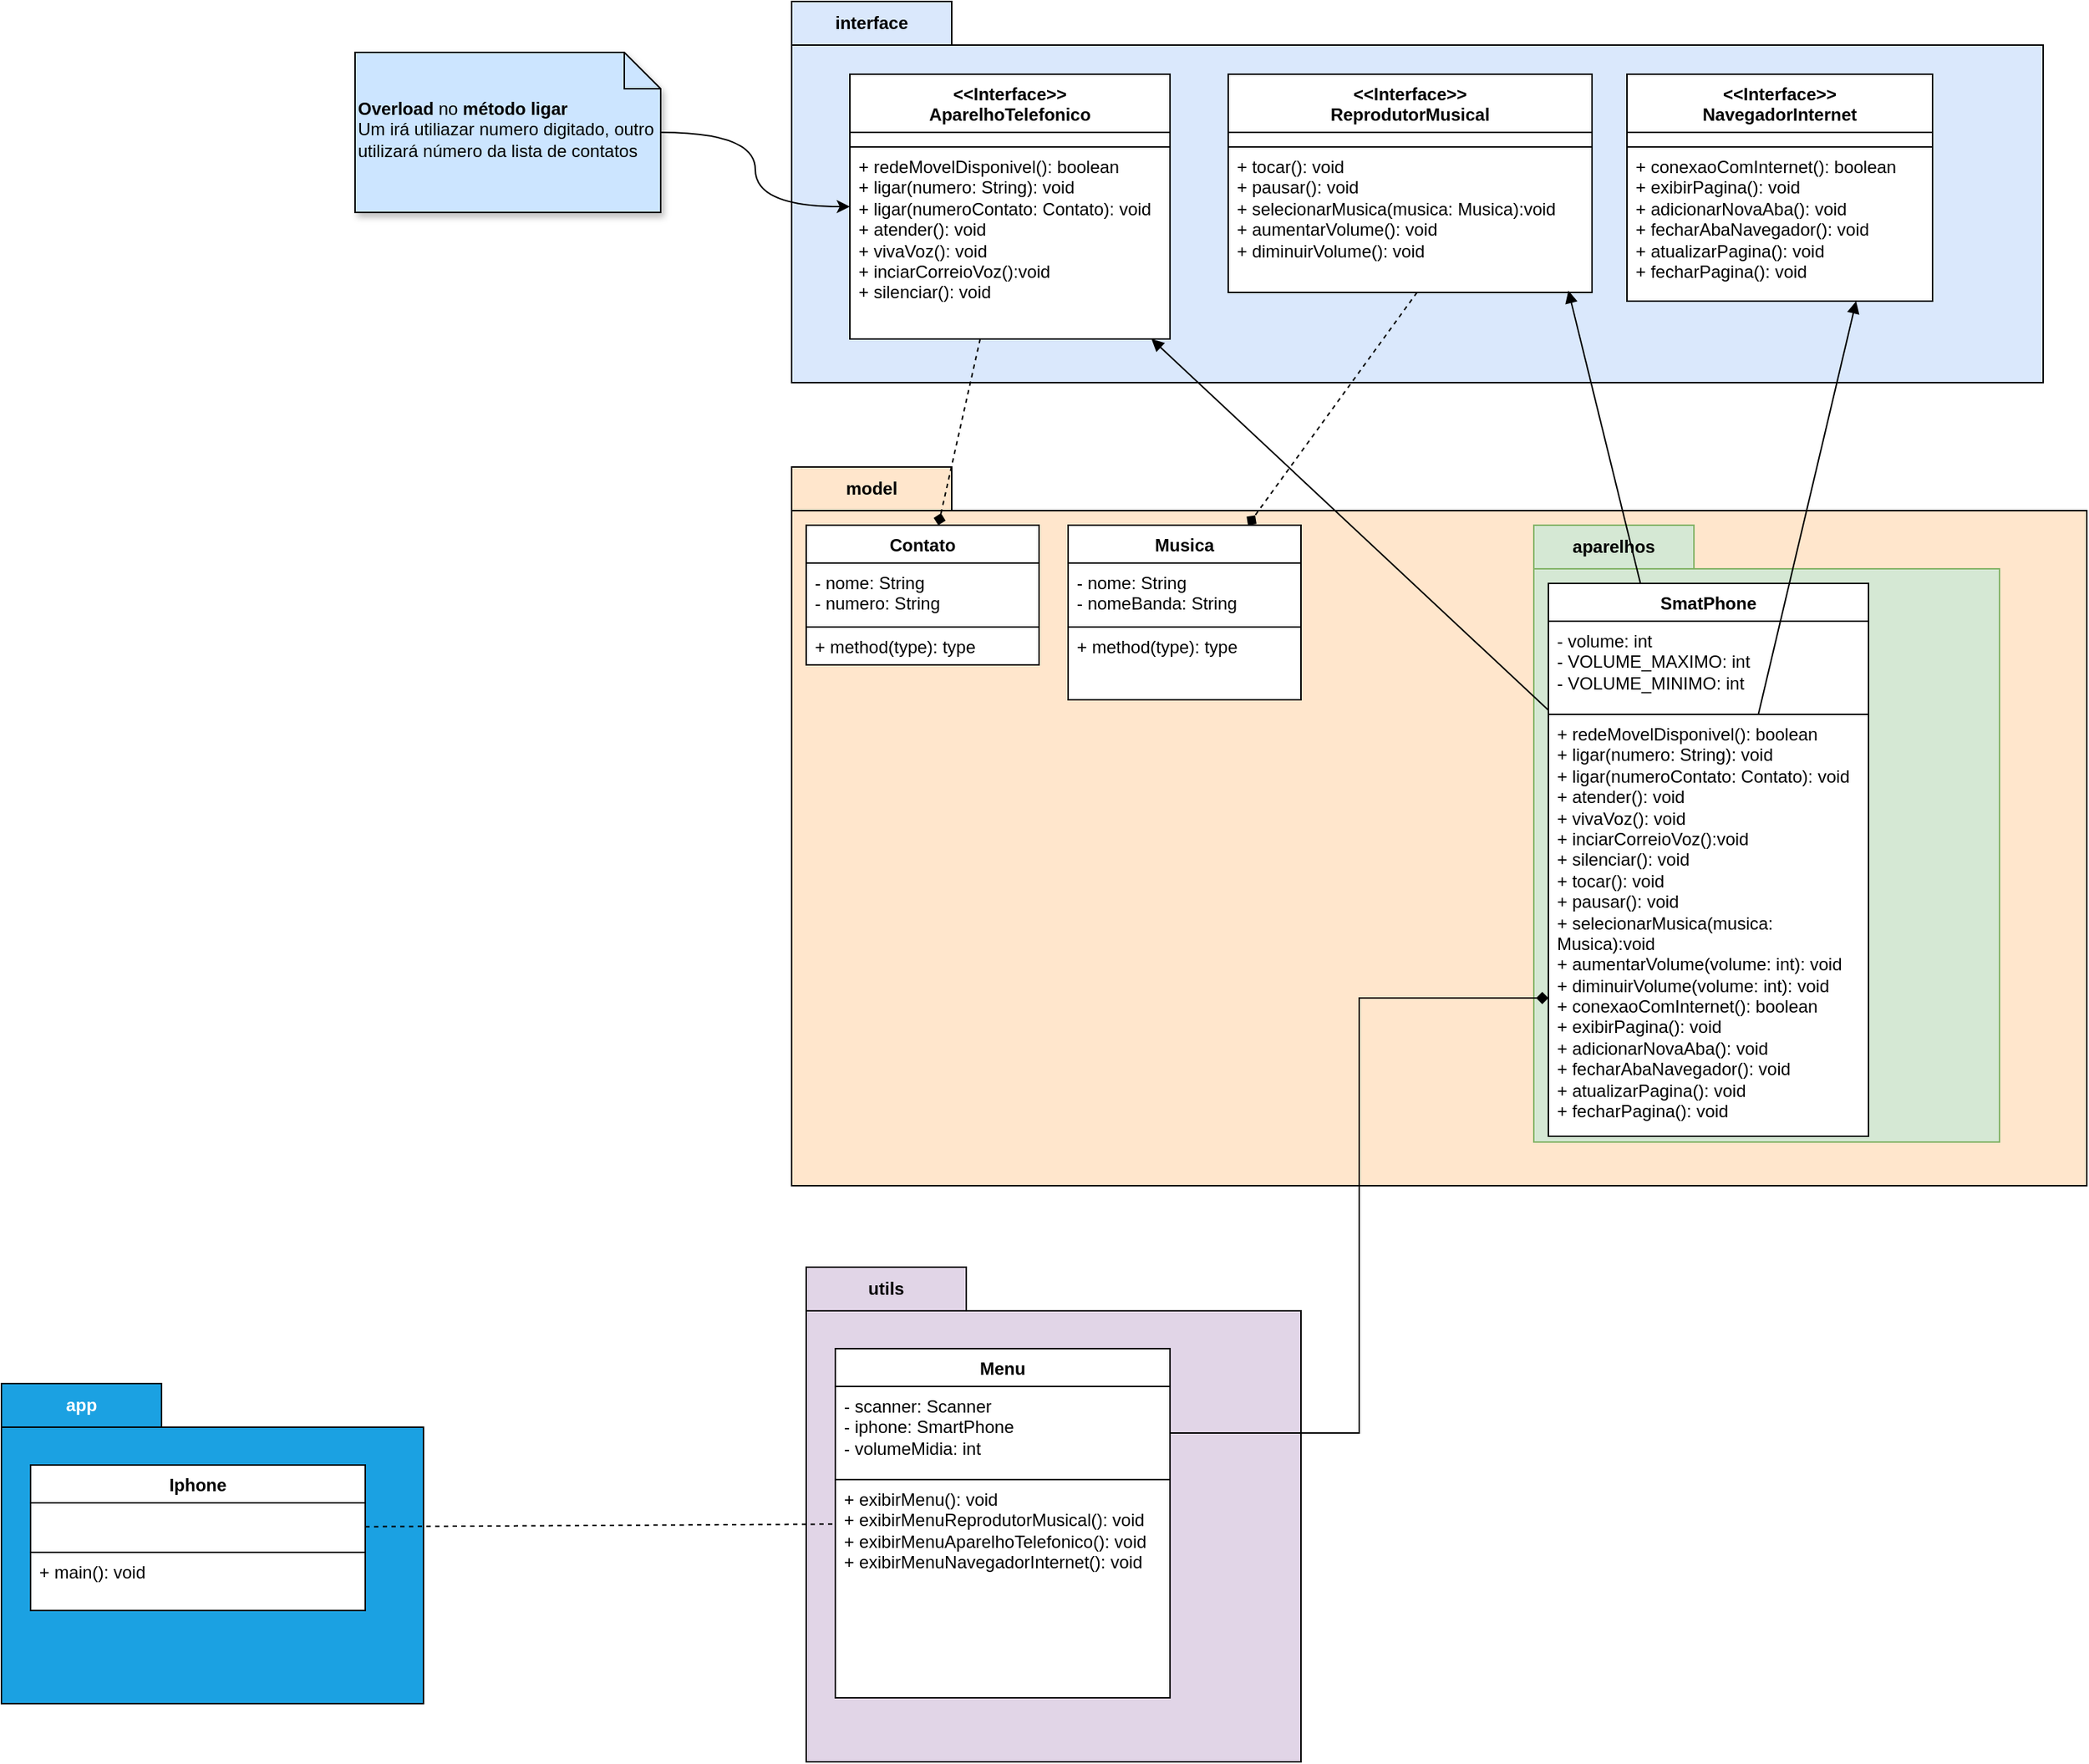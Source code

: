 <mxfile version="24.4.9" type="github" pages="3">
  <diagram id="C5RBs43oDa-KdzZeNtuy" name="Package+Class">
    <mxGraphModel dx="2427" dy="1958" grid="1" gridSize="10" guides="1" tooltips="1" connect="1" arrows="1" fold="1" page="1" pageScale="1" pageWidth="827" pageHeight="1169" background="#ffffff" math="0" shadow="0">
      <root>
        <mxCell id="WIyWlLk6GJQsqaUBKTNV-0" />
        <mxCell id="WIyWlLk6GJQsqaUBKTNV-1" parent="WIyWlLk6GJQsqaUBKTNV-0" />
        <mxCell id="A-yT44rERhbXeqT8c0Zz-9" value="interface" style="shape=folder;fontStyle=1;tabWidth=110;tabHeight=30;tabPosition=left;html=1;boundedLbl=1;labelInHeader=1;container=1;collapsible=0;recursiveResize=0;whiteSpace=wrap;fillColor=#dae8fc;strokeColor=default;" parent="WIyWlLk6GJQsqaUBKTNV-1" vertex="1">
          <mxGeometry x="-160" y="-100" width="860" height="262" as="geometry" />
        </mxCell>
        <mxCell id="20fMWFTJ9Dwg5dPdXe6K-10" value="&lt;div&gt;&amp;lt;&amp;lt;Interface&amp;gt;&amp;gt;&lt;/div&gt;&lt;div&gt;AparelhoTelefonico&lt;/div&gt;" style="swimlane;fontStyle=1;align=center;verticalAlign=top;childLayout=stackLayout;horizontal=1;startSize=40;horizontalStack=0;resizeParent=1;resizeParentMax=0;resizeLast=0;collapsible=1;marginBottom=0;whiteSpace=wrap;html=1;strokeColor=default;" parent="A-yT44rERhbXeqT8c0Zz-9" vertex="1">
          <mxGeometry x="40" y="50" width="220" height="182" as="geometry" />
        </mxCell>
        <mxCell id="A-yT44rERhbXeqT8c0Zz-19" value="&lt;div&gt;&lt;div&gt;&lt;br&gt;&lt;/div&gt;&lt;/div&gt;" style="text;align=left;verticalAlign=top;spacingLeft=4;spacingRight=4;overflow=hidden;rotatable=0;points=[[0,0.5],[1,0.5]];portConstraint=eastwest;whiteSpace=wrap;html=1;fillColor=default;strokeColor=default;" parent="20fMWFTJ9Dwg5dPdXe6K-10" vertex="1">
          <mxGeometry y="40" width="220" height="10" as="geometry" />
        </mxCell>
        <mxCell id="A-yT44rERhbXeqT8c0Zz-18" value="&lt;div&gt;&lt;div&gt;+ redeMovelDisponivel(): boolean&lt;/div&gt;+ ligar(numero: String): void&lt;/div&gt;&lt;div&gt;+ ligar(numeroContato: Contato): void&lt;br&gt;&lt;div&gt;+ atender(): void&lt;/div&gt;&lt;div&gt;+ vivaVoz(): void&lt;/div&gt;&lt;div&gt;+ inciarCorreioVoz():void&lt;/div&gt;&lt;div&gt;+ silenciar(): void&lt;/div&gt;&lt;div&gt;&lt;br&gt;&lt;/div&gt;&lt;/div&gt;" style="text;align=left;verticalAlign=top;spacingLeft=4;spacingRight=4;overflow=hidden;rotatable=0;points=[[0,0.5],[1,0.5]];portConstraint=eastwest;whiteSpace=wrap;html=1;fillColor=default;strokeColor=default;" parent="20fMWFTJ9Dwg5dPdXe6K-10" vertex="1">
          <mxGeometry y="50" width="220" height="132" as="geometry" />
        </mxCell>
        <mxCell id="20fMWFTJ9Dwg5dPdXe6K-6" value="&lt;div&gt;&amp;lt;&amp;lt;Interface&amp;gt;&amp;gt;&lt;br&gt;&lt;/div&gt;ReprodutorMusical&lt;div&gt;&lt;br&gt;&lt;/div&gt;" style="swimlane;fontStyle=1;align=center;verticalAlign=top;childLayout=stackLayout;horizontal=1;startSize=40;horizontalStack=0;resizeParent=1;resizeParentMax=0;resizeLast=0;collapsible=1;marginBottom=0;whiteSpace=wrap;html=1;strokeColor=default;" parent="A-yT44rERhbXeqT8c0Zz-9" vertex="1">
          <mxGeometry x="300" y="50" width="250" height="150" as="geometry">
            <mxRectangle x="250" y="150" width="140" height="60" as="alternateBounds" />
          </mxGeometry>
        </mxCell>
        <mxCell id="A-yT44rERhbXeqT8c0Zz-20" value="&lt;div&gt;&lt;div&gt;&lt;br&gt;&lt;/div&gt;&lt;/div&gt;" style="text;align=left;verticalAlign=top;spacingLeft=4;spacingRight=4;overflow=hidden;rotatable=0;points=[[0,0.5],[1,0.5]];portConstraint=eastwest;whiteSpace=wrap;html=1;fillColor=default;strokeColor=default;" parent="20fMWFTJ9Dwg5dPdXe6K-6" vertex="1">
          <mxGeometry y="40" width="250" height="10" as="geometry" />
        </mxCell>
        <mxCell id="20fMWFTJ9Dwg5dPdXe6K-9" value="+ tocar(): void&lt;div&gt;+ pausar(): void&lt;/div&gt;&lt;div&gt;+ selecionarMusica(musica: Musica):void&lt;/div&gt;&lt;div&gt;+ aumentarVolume(): void&lt;/div&gt;&lt;div&gt;+ diminuirVolume(): void&lt;/div&gt;" style="text;strokeColor=default;fillColor=default;align=left;verticalAlign=top;spacingLeft=4;spacingRight=4;overflow=hidden;rotatable=0;points=[[0,0.5],[1,0.5]];portConstraint=eastwest;whiteSpace=wrap;html=1;" parent="20fMWFTJ9Dwg5dPdXe6K-6" vertex="1">
          <mxGeometry y="50" width="250" height="100" as="geometry" />
        </mxCell>
        <mxCell id="20fMWFTJ9Dwg5dPdXe6K-14" value="&lt;div&gt;&amp;lt;&amp;lt;Interface&amp;gt;&amp;gt;&lt;br&gt;NavegadorInternet&lt;/div&gt;" style="swimlane;fontStyle=1;align=center;verticalAlign=top;childLayout=stackLayout;horizontal=1;startSize=40;horizontalStack=0;resizeParent=1;resizeParentMax=0;resizeLast=0;collapsible=1;marginBottom=0;whiteSpace=wrap;html=1;strokeColor=default;" parent="A-yT44rERhbXeqT8c0Zz-9" vertex="1">
          <mxGeometry x="574" y="50" width="210" height="156" as="geometry" />
        </mxCell>
        <mxCell id="A-yT44rERhbXeqT8c0Zz-21" value="&lt;div&gt;&lt;div&gt;&lt;br&gt;&lt;/div&gt;&lt;/div&gt;" style="text;align=left;verticalAlign=top;spacingLeft=4;spacingRight=4;overflow=hidden;rotatable=0;points=[[0,0.5],[1,0.5]];portConstraint=eastwest;whiteSpace=wrap;html=1;fillColor=default;strokeColor=default;" parent="20fMWFTJ9Dwg5dPdXe6K-14" vertex="1">
          <mxGeometry y="40" width="210" height="10" as="geometry" />
        </mxCell>
        <mxCell id="20fMWFTJ9Dwg5dPdXe6K-17" value="+ conexaoComInternet(): boolean&lt;div&gt;+ exibirPagina(): void&lt;/div&gt;&lt;div&gt;+ adicionarNovaAba(): void&lt;/div&gt;&lt;div&gt;+ fecharAbaNavegador(): void&lt;/div&gt;&lt;div&gt;+ atualizarPagina(): void&lt;/div&gt;&lt;div&gt;+ fecharPagina(): void&lt;/div&gt;" style="text;strokeColor=default;fillColor=default;align=left;verticalAlign=top;spacingLeft=4;spacingRight=4;overflow=hidden;rotatable=0;points=[[0,0.5],[1,0.5]];portConstraint=eastwest;whiteSpace=wrap;html=1;" parent="20fMWFTJ9Dwg5dPdXe6K-14" vertex="1">
          <mxGeometry y="50" width="210" height="106" as="geometry" />
        </mxCell>
        <mxCell id="A-yT44rERhbXeqT8c0Zz-5" value="model" style="shape=folder;fontStyle=1;tabWidth=110;tabHeight=30;tabPosition=left;html=1;boundedLbl=1;labelInHeader=1;container=1;collapsible=0;recursiveResize=0;whiteSpace=wrap;fillColor=#ffe6cc;strokeColor=default;" parent="WIyWlLk6GJQsqaUBKTNV-1" vertex="1">
          <mxGeometry x="-160" y="220" width="890" height="494" as="geometry" />
        </mxCell>
        <mxCell id="20fMWFTJ9Dwg5dPdXe6K-27" value="Contato" style="swimlane;fontStyle=1;align=center;verticalAlign=top;childLayout=stackLayout;horizontal=1;startSize=26;horizontalStack=0;resizeParent=1;resizeParentMax=0;resizeLast=0;collapsible=1;marginBottom=0;whiteSpace=wrap;html=1;strokeColor=default;" parent="A-yT44rERhbXeqT8c0Zz-5" vertex="1">
          <mxGeometry x="10" y="40" width="160" height="96" as="geometry" />
        </mxCell>
        <mxCell id="20fMWFTJ9Dwg5dPdXe6K-28" value="- nome: String&lt;br&gt;- numero: String" style="text;align=left;verticalAlign=top;spacingLeft=4;spacingRight=4;overflow=hidden;rotatable=0;points=[[0,0.5],[1,0.5]];portConstraint=eastwest;whiteSpace=wrap;html=1;fillColor=default;strokeColor=default;" parent="20fMWFTJ9Dwg5dPdXe6K-27" vertex="1">
          <mxGeometry y="26" width="160" height="44" as="geometry" />
        </mxCell>
        <mxCell id="20fMWFTJ9Dwg5dPdXe6K-30" value="+ method(type): type" style="text;strokeColor=default;fillColor=default;align=left;verticalAlign=top;spacingLeft=4;spacingRight=4;overflow=hidden;rotatable=0;points=[[0,0.5],[1,0.5]];portConstraint=eastwest;whiteSpace=wrap;html=1;" parent="20fMWFTJ9Dwg5dPdXe6K-27" vertex="1">
          <mxGeometry y="70" width="160" height="26" as="geometry" />
        </mxCell>
        <mxCell id="20fMWFTJ9Dwg5dPdXe6K-18" value="Musica" style="swimlane;fontStyle=1;align=center;verticalAlign=top;childLayout=stackLayout;horizontal=1;startSize=26;horizontalStack=0;resizeParent=1;resizeParentMax=0;resizeLast=0;collapsible=1;marginBottom=0;whiteSpace=wrap;html=1;strokeColor=default;" parent="A-yT44rERhbXeqT8c0Zz-5" vertex="1">
          <mxGeometry x="190" y="40" width="160" height="120" as="geometry" />
        </mxCell>
        <mxCell id="20fMWFTJ9Dwg5dPdXe6K-19" value="- nome: String&lt;div&gt;- nomeBanda: String&lt;br&gt;&lt;div&gt;&lt;br&gt;&lt;/div&gt;&lt;/div&gt;" style="text;strokeColor=default;fillColor=default;align=left;verticalAlign=top;spacingLeft=4;spacingRight=4;overflow=hidden;rotatable=0;points=[[0,0.5],[1,0.5]];portConstraint=eastwest;whiteSpace=wrap;html=1;" parent="20fMWFTJ9Dwg5dPdXe6K-18" vertex="1">
          <mxGeometry y="26" width="160" height="44" as="geometry" />
        </mxCell>
        <mxCell id="20fMWFTJ9Dwg5dPdXe6K-21" value="+ method(type): type" style="text;strokeColor=default;fillColor=default;align=left;verticalAlign=top;spacingLeft=4;spacingRight=4;overflow=hidden;rotatable=0;points=[[0,0.5],[1,0.5]];portConstraint=eastwest;whiteSpace=wrap;html=1;" parent="20fMWFTJ9Dwg5dPdXe6K-18" vertex="1">
          <mxGeometry y="70" width="160" height="50" as="geometry" />
        </mxCell>
        <mxCell id="A-yT44rERhbXeqT8c0Zz-22" value="aparelhos" style="shape=folder;fontStyle=1;tabWidth=110;tabHeight=30;tabPosition=left;html=1;boundedLbl=1;labelInHeader=1;container=1;collapsible=0;recursiveResize=0;whiteSpace=wrap;fillColor=#d5e8d4;strokeColor=#82b366;" parent="A-yT44rERhbXeqT8c0Zz-5" vertex="1">
          <mxGeometry x="510" y="40" width="320" height="424" as="geometry" />
        </mxCell>
        <mxCell id="20fMWFTJ9Dwg5dPdXe6K-1" value="SmatPhone" style="swimlane;fontStyle=1;align=center;verticalAlign=top;childLayout=stackLayout;horizontal=1;startSize=26;horizontalStack=0;resizeParent=1;resizeParentMax=0;resizeLast=0;collapsible=1;marginBottom=0;whiteSpace=wrap;html=1;strokeColor=default;" parent="A-yT44rERhbXeqT8c0Zz-22" vertex="1">
          <mxGeometry x="10" y="40" width="220" height="380" as="geometry" />
        </mxCell>
        <mxCell id="20fMWFTJ9Dwg5dPdXe6K-39" value="&lt;div&gt;&lt;div&gt;- volume: int&lt;/div&gt;&lt;/div&gt;&lt;div&gt;- VOLUME_MAXIMO: int&lt;/div&gt;&lt;div&gt;- VOLUME_MINIMO: int&lt;/div&gt;" style="text;strokeColor=default;fillColor=default;align=left;verticalAlign=top;spacingLeft=4;spacingRight=4;overflow=hidden;rotatable=0;points=[[0,0.5],[1,0.5]];portConstraint=eastwest;whiteSpace=wrap;html=1;" parent="20fMWFTJ9Dwg5dPdXe6K-1" vertex="1">
          <mxGeometry y="26" width="220" height="64" as="geometry" />
        </mxCell>
        <mxCell id="20fMWFTJ9Dwg5dPdXe6K-4" value="&lt;div&gt;&lt;div&gt;&lt;div&gt;&lt;div&gt;+ redeMovelDisponivel(): boolean&lt;/div&gt;+ ligar(numero: String): void&lt;/div&gt;&lt;div&gt;+ ligar(numeroContato: Contato): void&lt;br&gt;&lt;div&gt;+ atender(): void&lt;/div&gt;&lt;div&gt;+ vivaVoz(): void&lt;/div&gt;&lt;div&gt;+ inciarCorreioVoz():void&lt;/div&gt;&lt;div&gt;+ silenciar(): void&lt;/div&gt;&lt;div&gt;+ tocar(): void&lt;div&gt;+ pausar(): void&lt;/div&gt;&lt;div&gt;+ selecionarMusica(musica: Musica):void&lt;/div&gt;&lt;div&gt;+ aumentarVolume(volume: int): void&lt;/div&gt;&lt;div&gt;+ diminuirVolume(volume: int): void&lt;/div&gt;&lt;/div&gt;&lt;/div&gt;&lt;/div&gt;&lt;/div&gt;&lt;div&gt;+ conexaoComInternet(): boolean&lt;div&gt;+ exibirPagina(): void&lt;/div&gt;&lt;div&gt;+ adicionarNovaAba(): void&lt;/div&gt;&lt;div&gt;+ fecharAbaNavegador(): void&lt;/div&gt;&lt;div&gt;+ atualizarPagina(): void&lt;/div&gt;&lt;div&gt;+ fecharPagina(): void&lt;/div&gt;&lt;/div&gt;" style="text;strokeColor=default;fillColor=default;align=left;verticalAlign=top;spacingLeft=4;spacingRight=4;overflow=hidden;rotatable=0;points=[[0,0.5],[1,0.5]];portConstraint=eastwest;whiteSpace=wrap;html=1;" parent="20fMWFTJ9Dwg5dPdXe6K-1" vertex="1">
          <mxGeometry y="90" width="220" height="290" as="geometry" />
        </mxCell>
        <mxCell id="20fMWFTJ9Dwg5dPdXe6K-33" style="rounded=0;orthogonalLoop=1;jettySize=auto;html=1;endArrow=block;endFill=1;strokeColor=default;" parent="WIyWlLk6GJQsqaUBKTNV-1" source="20fMWFTJ9Dwg5dPdXe6K-1" target="20fMWFTJ9Dwg5dPdXe6K-10" edge="1">
          <mxGeometry relative="1" as="geometry" />
        </mxCell>
        <mxCell id="20fMWFTJ9Dwg5dPdXe6K-34" style="rounded=0;orthogonalLoop=1;jettySize=auto;html=1;endArrow=block;endFill=1;entryX=0.935;entryY=0.988;entryDx=0;entryDy=0;entryPerimeter=0;strokeColor=default;" parent="WIyWlLk6GJQsqaUBKTNV-1" source="20fMWFTJ9Dwg5dPdXe6K-1" target="20fMWFTJ9Dwg5dPdXe6K-9" edge="1">
          <mxGeometry relative="1" as="geometry" />
        </mxCell>
        <mxCell id="20fMWFTJ9Dwg5dPdXe6K-31" style="rounded=0;orthogonalLoop=1;jettySize=auto;html=1;endArrow=diamond;endFill=1;dashed=1;strokeColor=default;" parent="WIyWlLk6GJQsqaUBKTNV-1" source="20fMWFTJ9Dwg5dPdXe6K-10" target="20fMWFTJ9Dwg5dPdXe6K-27" edge="1">
          <mxGeometry relative="1" as="geometry" />
        </mxCell>
        <mxCell id="20fMWFTJ9Dwg5dPdXe6K-26" style="edgeStyle=orthogonalEdgeStyle;rounded=0;orthogonalLoop=1;jettySize=auto;html=1;curved=1;strokeColor=default;" parent="WIyWlLk6GJQsqaUBKTNV-1" source="20fMWFTJ9Dwg5dPdXe6K-25" target="20fMWFTJ9Dwg5dPdXe6K-10" edge="1">
          <mxGeometry relative="1" as="geometry" />
        </mxCell>
        <mxCell id="20fMWFTJ9Dwg5dPdXe6K-25" value="&lt;b&gt;Overload&lt;/b&gt; no &lt;b&gt;método ligar&lt;/b&gt;&lt;div&gt;Um irá utiliazar numero digitado, outro utilizará número da lista de contatos&lt;/div&gt;" style="shape=note2;boundedLbl=1;whiteSpace=wrap;html=1;size=25;verticalAlign=top;align=left;fillColor=#CCE5FF;shadow=1;strokeColor=default;" parent="WIyWlLk6GJQsqaUBKTNV-1" vertex="1">
          <mxGeometry x="-460" y="-65" width="210" height="110" as="geometry" />
        </mxCell>
        <mxCell id="20fMWFTJ9Dwg5dPdXe6K-32" style="rounded=0;orthogonalLoop=1;jettySize=auto;html=1;endArrow=diamond;endFill=1;dashed=1;exitX=0.519;exitY=1;exitDx=0;exitDy=0;exitPerimeter=0;strokeColor=default;" parent="WIyWlLk6GJQsqaUBKTNV-1" source="20fMWFTJ9Dwg5dPdXe6K-9" target="20fMWFTJ9Dwg5dPdXe6K-18" edge="1">
          <mxGeometry relative="1" as="geometry">
            <mxPoint x="52" y="340" as="sourcePoint" />
            <mxPoint x="42" y="410" as="targetPoint" />
          </mxGeometry>
        </mxCell>
        <mxCell id="20fMWFTJ9Dwg5dPdXe6K-40" style="rounded=0;orthogonalLoop=1;jettySize=auto;html=1;entryX=0.75;entryY=1;entryDx=0;entryDy=0;endArrow=block;endFill=1;strokeColor=default;" parent="WIyWlLk6GJQsqaUBKTNV-1" source="20fMWFTJ9Dwg5dPdXe6K-4" target="20fMWFTJ9Dwg5dPdXe6K-14" edge="1">
          <mxGeometry relative="1" as="geometry" />
        </mxCell>
        <mxCell id="cIljAXhX4YZSfoKowmfs-0" value="utils" style="shape=folder;fontStyle=1;tabWidth=110;tabHeight=30;tabPosition=left;html=1;boundedLbl=1;labelInHeader=1;container=1;collapsible=0;recursiveResize=0;whiteSpace=wrap;fillColor=#e1d5e7;strokeColor=default;" vertex="1" parent="WIyWlLk6GJQsqaUBKTNV-1">
          <mxGeometry x="-150" y="770" width="340" height="340" as="geometry" />
        </mxCell>
        <mxCell id="cIljAXhX4YZSfoKowmfs-11" value="Menu" style="swimlane;fontStyle=1;align=center;verticalAlign=top;childLayout=stackLayout;horizontal=1;startSize=26;horizontalStack=0;resizeParent=1;resizeParentMax=0;resizeLast=0;collapsible=1;marginBottom=0;whiteSpace=wrap;html=1;strokeColor=default;" vertex="1" parent="cIljAXhX4YZSfoKowmfs-0">
          <mxGeometry x="20" y="56" width="230" height="240" as="geometry" />
        </mxCell>
        <mxCell id="cIljAXhX4YZSfoKowmfs-12" value="- scanner: Scanner&lt;div&gt;- iphone: SmartPhone&lt;/div&gt;&lt;div&gt;- volumeMidia: int&lt;/div&gt;" style="text;align=left;verticalAlign=top;spacingLeft=4;spacingRight=4;overflow=hidden;rotatable=0;points=[[0,0.5],[1,0.5]];portConstraint=eastwest;whiteSpace=wrap;html=1;fillColor=default;strokeColor=default;" vertex="1" parent="cIljAXhX4YZSfoKowmfs-11">
          <mxGeometry y="26" width="230" height="64" as="geometry" />
        </mxCell>
        <mxCell id="cIljAXhX4YZSfoKowmfs-13" value="+ exibirMenu(): void&lt;div&gt;+ exibirMenuReprodutorMusical(): void&lt;/div&gt;&lt;div&gt;+ exibirMenuAparelhoTelefonico(): void&lt;/div&gt;&lt;div&gt;+ exibirMenuNavegadorInternet(): void&lt;/div&gt;" style="text;strokeColor=default;fillColor=default;align=left;verticalAlign=top;spacingLeft=4;spacingRight=4;overflow=hidden;rotatable=0;points=[[0,0.5],[1,0.5]];portConstraint=eastwest;whiteSpace=wrap;html=1;" vertex="1" parent="cIljAXhX4YZSfoKowmfs-11">
          <mxGeometry y="90" width="230" height="150" as="geometry" />
        </mxCell>
        <mxCell id="cIljAXhX4YZSfoKowmfs-14" style="edgeStyle=orthogonalEdgeStyle;rounded=0;orthogonalLoop=1;jettySize=auto;html=1;entryX=0;entryY=0.75;entryDx=0;entryDy=0;endArrow=diamond;endFill=1;strokeColor=default;" edge="1" parent="WIyWlLk6GJQsqaUBKTNV-1" source="cIljAXhX4YZSfoKowmfs-12" target="20fMWFTJ9Dwg5dPdXe6K-1">
          <mxGeometry relative="1" as="geometry" />
        </mxCell>
        <mxCell id="cIljAXhX4YZSfoKowmfs-15" value="app" style="shape=folder;fontStyle=1;tabWidth=110;tabHeight=30;tabPosition=left;html=1;boundedLbl=1;labelInHeader=1;container=1;collapsible=0;recursiveResize=0;whiteSpace=wrap;fillColor=#1ba1e2;strokeColor=default;fontColor=#ffffff;" vertex="1" parent="WIyWlLk6GJQsqaUBKTNV-1">
          <mxGeometry x="-703" y="850" width="290" height="220" as="geometry" />
        </mxCell>
        <mxCell id="cIljAXhX4YZSfoKowmfs-16" value="Iphone" style="swimlane;fontStyle=1;align=center;verticalAlign=top;childLayout=stackLayout;horizontal=1;startSize=26;horizontalStack=0;resizeParent=1;resizeParentMax=0;resizeLast=0;collapsible=1;marginBottom=0;whiteSpace=wrap;html=1;strokeColor=default;" vertex="1" parent="cIljAXhX4YZSfoKowmfs-15">
          <mxGeometry x="20" y="56" width="230" height="100" as="geometry" />
        </mxCell>
        <mxCell id="cIljAXhX4YZSfoKowmfs-17" value="" style="text;align=left;verticalAlign=top;spacingLeft=4;spacingRight=4;overflow=hidden;rotatable=0;points=[[0,0.5],[1,0.5]];portConstraint=eastwest;whiteSpace=wrap;html=1;fillColor=default;strokeColor=default;" vertex="1" parent="cIljAXhX4YZSfoKowmfs-16">
          <mxGeometry y="26" width="230" height="34" as="geometry" />
        </mxCell>
        <mxCell id="cIljAXhX4YZSfoKowmfs-18" value="+ main(): void" style="text;strokeColor=default;fillColor=default;align=left;verticalAlign=top;spacingLeft=4;spacingRight=4;overflow=hidden;rotatable=0;points=[[0,0.5],[1,0.5]];portConstraint=eastwest;whiteSpace=wrap;html=1;" vertex="1" parent="cIljAXhX4YZSfoKowmfs-16">
          <mxGeometry y="60" width="230" height="40" as="geometry" />
        </mxCell>
        <mxCell id="cIljAXhX4YZSfoKowmfs-19" style="rounded=0;orthogonalLoop=1;jettySize=auto;html=1;dashed=1;endArrow=none;endFill=0;strokeColor=default;" edge="1" parent="WIyWlLk6GJQsqaUBKTNV-1" source="cIljAXhX4YZSfoKowmfs-17" target="cIljAXhX4YZSfoKowmfs-11">
          <mxGeometry relative="1" as="geometry" />
        </mxCell>
      </root>
    </mxGraphModel>
  </diagram>
  <diagram name="Class" id="rslENDx59nVYunKxq9Hh">
    <mxGraphModel dx="2783" dy="2133" grid="1" gridSize="10" guides="1" tooltips="1" connect="1" arrows="1" fold="1" page="1" pageScale="1" pageWidth="827" pageHeight="1169" background="#ffffff" math="0" shadow="0">
      <root>
        <mxCell id="KH1nB-4OYX7l0OTfVav6-0" />
        <mxCell id="KH1nB-4OYX7l0OTfVav6-1" parent="KH1nB-4OYX7l0OTfVav6-0" />
        <mxCell id="KH1nB-4OYX7l0OTfVav6-23" style="rounded=0;orthogonalLoop=1;jettySize=auto;html=1;endArrow=block;endFill=1;strokeColor=default;edgeStyle=orthogonalEdgeStyle;" edge="1" parent="KH1nB-4OYX7l0OTfVav6-1" source="KH1nB-4OYX7l0OTfVav6-20" target="KH1nB-4OYX7l0OTfVav6-3">
          <mxGeometry relative="1" as="geometry" />
        </mxCell>
        <mxCell id="KH1nB-4OYX7l0OTfVav6-25" style="rounded=0;orthogonalLoop=1;jettySize=auto;html=1;endArrow=diamond;endFill=1;dashed=1;strokeColor=default;" edge="1" parent="KH1nB-4OYX7l0OTfVav6-1" source="KH1nB-4OYX7l0OTfVav6-3" target="KH1nB-4OYX7l0OTfVav6-13">
          <mxGeometry relative="1" as="geometry" />
        </mxCell>
        <mxCell id="KH1nB-4OYX7l0OTfVav6-26" style="edgeStyle=orthogonalEdgeStyle;rounded=0;orthogonalLoop=1;jettySize=auto;html=1;curved=1;strokeColor=default;" edge="1" parent="KH1nB-4OYX7l0OTfVav6-1" source="KH1nB-4OYX7l0OTfVav6-27" target="KH1nB-4OYX7l0OTfVav6-3">
          <mxGeometry relative="1" as="geometry" />
        </mxCell>
        <mxCell id="KH1nB-4OYX7l0OTfVav6-27" value="&lt;b&gt;Overload&lt;/b&gt; no &lt;b&gt;método ligar&lt;/b&gt;&lt;div&gt;Um irá utiliazar numero digitado, outro utilizará número da lista de contatos&lt;/div&gt;" style="shape=note2;boundedLbl=1;whiteSpace=wrap;html=1;size=25;verticalAlign=top;align=left;fillColor=#fff2cc;shadow=1;strokeColor=#d6b656;" vertex="1" parent="KH1nB-4OYX7l0OTfVav6-1">
          <mxGeometry x="-90" y="-220" width="210" height="110" as="geometry" />
        </mxCell>
        <mxCell id="KH1nB-4OYX7l0OTfVav6-28" style="rounded=0;orthogonalLoop=1;jettySize=auto;html=1;endArrow=diamond;endFill=1;dashed=1;exitX=-0.008;exitY=0.84;exitDx=0;exitDy=0;exitPerimeter=0;strokeColor=default;" edge="1" parent="KH1nB-4OYX7l0OTfVav6-1" source="KH1nB-4OYX7l0OTfVav6-8" target="KH1nB-4OYX7l0OTfVav6-16">
          <mxGeometry relative="1" as="geometry">
            <mxPoint x="314" y="390" as="sourcePoint" />
            <mxPoint x="304" y="460" as="targetPoint" />
          </mxGeometry>
        </mxCell>
        <mxCell id="KH1nB-4OYX7l0OTfVav6-29" style="rounded=0;orthogonalLoop=1;jettySize=auto;html=1;endArrow=block;endFill=1;strokeColor=default;edgeStyle=orthogonalEdgeStyle;" edge="1" parent="KH1nB-4OYX7l0OTfVav6-1" source="KH1nB-4OYX7l0OTfVav6-22">
          <mxGeometry relative="1" as="geometry">
            <mxPoint x="720" y="70" as="targetPoint" />
          </mxGeometry>
        </mxCell>
        <mxCell id="KH1nB-4OYX7l0OTfVav6-34" style="rounded=0;orthogonalLoop=1;jettySize=auto;html=1;entryX=0;entryY=0.75;entryDx=0;entryDy=0;endArrow=diamond;endFill=1;strokeColor=default;" edge="1" parent="KH1nB-4OYX7l0OTfVav6-1" source="KH1nB-4OYX7l0OTfVav6-32" target="KH1nB-4OYX7l0OTfVav6-20">
          <mxGeometry relative="1" as="geometry" />
        </mxCell>
        <mxCell id="KH1nB-4OYX7l0OTfVav6-39" style="rounded=0;orthogonalLoop=1;jettySize=auto;html=1;dashed=1;endArrow=none;endFill=0;strokeColor=default;" edge="1" parent="KH1nB-4OYX7l0OTfVav6-1" source="KH1nB-4OYX7l0OTfVav6-37" target="KH1nB-4OYX7l0OTfVav6-31">
          <mxGeometry relative="1" as="geometry" />
        </mxCell>
        <mxCell id="KH1nB-4OYX7l0OTfVav6-3" value="&lt;div&gt;&amp;lt;&amp;lt;Interface&amp;gt;&amp;gt;&lt;/div&gt;&lt;div&gt;AparelhoTelefonico&lt;/div&gt;" style="swimlane;fontStyle=1;align=center;verticalAlign=top;childLayout=stackLayout;horizontal=1;startSize=40;horizontalStack=0;resizeParent=1;resizeParentMax=0;resizeLast=0;collapsible=1;marginBottom=0;whiteSpace=wrap;html=1;strokeColor=#6c8ebf;fillColor=#dae8fc;" vertex="1" parent="KH1nB-4OYX7l0OTfVav6-1">
          <mxGeometry x="-95" y="-77" width="220" height="182" as="geometry" />
        </mxCell>
        <mxCell id="KH1nB-4OYX7l0OTfVav6-4" value="&lt;div&gt;&lt;div&gt;&lt;br&gt;&lt;/div&gt;&lt;/div&gt;" style="text;align=left;verticalAlign=top;spacingLeft=4;spacingRight=4;overflow=hidden;rotatable=0;points=[[0,0.5],[1,0.5]];portConstraint=eastwest;whiteSpace=wrap;html=1;fillColor=default;strokeColor=default;" vertex="1" parent="KH1nB-4OYX7l0OTfVav6-3">
          <mxGeometry y="40" width="220" height="10" as="geometry" />
        </mxCell>
        <mxCell id="KH1nB-4OYX7l0OTfVav6-5" value="&lt;div&gt;&lt;div&gt;+ redeMovelDisponivel(): boolean&lt;/div&gt;+ ligar(numero: String): void&lt;/div&gt;&lt;div&gt;+ ligar(numeroContato: Contato): void&lt;br&gt;&lt;div&gt;+ atender(): void&lt;/div&gt;&lt;div&gt;+ vivaVoz(): void&lt;/div&gt;&lt;div&gt;+ inciarCorreioVoz():void&lt;/div&gt;&lt;div&gt;+ silenciar(): void&lt;/div&gt;&lt;div&gt;&lt;br&gt;&lt;/div&gt;&lt;/div&gt;" style="text;align=left;verticalAlign=top;spacingLeft=4;spacingRight=4;overflow=hidden;rotatable=0;points=[[0,0.5],[1,0.5]];portConstraint=eastwest;whiteSpace=wrap;html=1;fillColor=default;strokeColor=default;" vertex="1" parent="KH1nB-4OYX7l0OTfVav6-3">
          <mxGeometry y="50" width="220" height="132" as="geometry" />
        </mxCell>
        <mxCell id="KH1nB-4OYX7l0OTfVav6-6" value="&lt;div&gt;&amp;lt;&amp;lt;Interface&amp;gt;&amp;gt;&lt;br&gt;&lt;/div&gt;ReprodutorMusical&lt;div&gt;&lt;br&gt;&lt;/div&gt;" style="swimlane;fontStyle=1;align=center;verticalAlign=top;childLayout=stackLayout;horizontal=1;startSize=40;horizontalStack=0;resizeParent=1;resizeParentMax=0;resizeLast=0;collapsible=1;marginBottom=0;whiteSpace=wrap;html=1;strokeColor=#6c8ebf;fillColor=#dae8fc;" vertex="1" parent="KH1nB-4OYX7l0OTfVav6-1">
          <mxGeometry x="600" y="-77" width="250" height="150" as="geometry">
            <mxRectangle x="250" y="150" width="140" height="60" as="alternateBounds" />
          </mxGeometry>
        </mxCell>
        <mxCell id="KH1nB-4OYX7l0OTfVav6-7" value="&lt;div&gt;&lt;div&gt;&lt;br&gt;&lt;/div&gt;&lt;/div&gt;" style="text;align=left;verticalAlign=top;spacingLeft=4;spacingRight=4;overflow=hidden;rotatable=0;points=[[0,0.5],[1,0.5]];portConstraint=eastwest;whiteSpace=wrap;html=1;fillColor=default;strokeColor=default;" vertex="1" parent="KH1nB-4OYX7l0OTfVav6-6">
          <mxGeometry y="40" width="250" height="10" as="geometry" />
        </mxCell>
        <mxCell id="KH1nB-4OYX7l0OTfVav6-8" value="+ tocar(): void&lt;div&gt;+ pausar(): void&lt;/div&gt;&lt;div&gt;+ selecionarMusica(musica: Musica):void&lt;/div&gt;&lt;div&gt;+ aumentarVolume(): void&lt;/div&gt;&lt;div&gt;+ diminuirVolume(): void&lt;/div&gt;" style="text;strokeColor=default;fillColor=default;align=left;verticalAlign=top;spacingLeft=4;spacingRight=4;overflow=hidden;rotatable=0;points=[[0,0.5],[1,0.5]];portConstraint=eastwest;whiteSpace=wrap;html=1;" vertex="1" parent="KH1nB-4OYX7l0OTfVav6-6">
          <mxGeometry y="50" width="250" height="100" as="geometry" />
        </mxCell>
        <mxCell id="KH1nB-4OYX7l0OTfVav6-20" value="SmatPhone" style="swimlane;fontStyle=1;align=center;verticalAlign=top;childLayout=stackLayout;horizontal=1;startSize=26;horizontalStack=0;resizeParent=1;resizeParentMax=0;resizeLast=0;collapsible=1;marginBottom=0;whiteSpace=wrap;html=1;strokeColor=#82b366;fillColor=#d5e8d4;" vertex="1" parent="KH1nB-4OYX7l0OTfVav6-1">
          <mxGeometry x="280" y="165" width="220" height="380" as="geometry" />
        </mxCell>
        <mxCell id="KH1nB-4OYX7l0OTfVav6-21" value="&lt;div&gt;&lt;div&gt;- volume: int&lt;/div&gt;&lt;/div&gt;&lt;div&gt;- VOLUME_MAXIMO: int&lt;/div&gt;&lt;div&gt;- VOLUME_MINIMO: int&lt;/div&gt;" style="text;strokeColor=default;fillColor=default;align=left;verticalAlign=top;spacingLeft=4;spacingRight=4;overflow=hidden;rotatable=0;points=[[0,0.5],[1,0.5]];portConstraint=eastwest;whiteSpace=wrap;html=1;" vertex="1" parent="KH1nB-4OYX7l0OTfVav6-20">
          <mxGeometry y="26" width="220" height="64" as="geometry" />
        </mxCell>
        <mxCell id="KH1nB-4OYX7l0OTfVav6-22" value="&lt;div&gt;&lt;div&gt;&lt;div&gt;&lt;div&gt;+ redeMovelDisponivel(): boolean&lt;/div&gt;+ ligar(numero: String): void&lt;/div&gt;&lt;div&gt;+ ligar(numeroContato: Contato): void&lt;br&gt;&lt;div&gt;+ atender(): void&lt;/div&gt;&lt;div&gt;+ vivaVoz(): void&lt;/div&gt;&lt;div&gt;+ inciarCorreioVoz():void&lt;/div&gt;&lt;div&gt;+ silenciar(): void&lt;/div&gt;&lt;div&gt;+ tocar(): void&lt;div&gt;+ pausar(): void&lt;/div&gt;&lt;div&gt;+ selecionarMusica(musica: Musica):void&lt;/div&gt;&lt;div&gt;+ aumentarVolume(volume: int): void&lt;/div&gt;&lt;div&gt;+ diminuirVolume(volume: int): void&lt;/div&gt;&lt;/div&gt;&lt;/div&gt;&lt;/div&gt;&lt;/div&gt;&lt;div&gt;+ conexaoComInternet(): boolean&lt;div&gt;+ exibirPagina(): void&lt;/div&gt;&lt;div&gt;+ adicionarNovaAba(): void&lt;/div&gt;&lt;div&gt;+ fecharAbaNavegador(): void&lt;/div&gt;&lt;div&gt;+ atualizarPagina(): void&lt;/div&gt;&lt;div&gt;+ fecharPagina(): void&lt;/div&gt;&lt;/div&gt;" style="text;strokeColor=default;fillColor=default;align=left;verticalAlign=top;spacingLeft=4;spacingRight=4;overflow=hidden;rotatable=0;points=[[0,0.5],[1,0.5]];portConstraint=eastwest;whiteSpace=wrap;html=1;" vertex="1" parent="KH1nB-4OYX7l0OTfVav6-20">
          <mxGeometry y="90" width="220" height="290" as="geometry" />
        </mxCell>
        <mxCell id="KH1nB-4OYX7l0OTfVav6-16" value="Musica" style="swimlane;fontStyle=1;align=center;verticalAlign=top;childLayout=stackLayout;horizontal=1;startSize=26;horizontalStack=0;resizeParent=1;resizeParentMax=0;resizeLast=0;collapsible=1;marginBottom=0;whiteSpace=wrap;html=1;strokeColor=#b85450;fillColor=#f8cecc;" vertex="1" parent="KH1nB-4OYX7l0OTfVav6-1">
          <mxGeometry x="970" y="-27" width="160" height="120" as="geometry" />
        </mxCell>
        <mxCell id="KH1nB-4OYX7l0OTfVav6-17" value="- nome: String&lt;div&gt;- nomeBanda: String&lt;br&gt;&lt;div&gt;&lt;br&gt;&lt;/div&gt;&lt;/div&gt;" style="text;strokeColor=default;fillColor=default;align=left;verticalAlign=top;spacingLeft=4;spacingRight=4;overflow=hidden;rotatable=0;points=[[0,0.5],[1,0.5]];portConstraint=eastwest;whiteSpace=wrap;html=1;" vertex="1" parent="KH1nB-4OYX7l0OTfVav6-16">
          <mxGeometry y="26" width="160" height="44" as="geometry" />
        </mxCell>
        <mxCell id="KH1nB-4OYX7l0OTfVav6-18" value="+ method(type): type" style="text;strokeColor=default;fillColor=default;align=left;verticalAlign=top;spacingLeft=4;spacingRight=4;overflow=hidden;rotatable=0;points=[[0,0.5],[1,0.5]];portConstraint=eastwest;whiteSpace=wrap;html=1;" vertex="1" parent="KH1nB-4OYX7l0OTfVav6-16">
          <mxGeometry y="70" width="160" height="50" as="geometry" />
        </mxCell>
        <mxCell id="KH1nB-4OYX7l0OTfVav6-13" value="Contato" style="swimlane;fontStyle=1;align=center;verticalAlign=top;childLayout=stackLayout;horizontal=1;startSize=26;horizontalStack=0;resizeParent=1;resizeParentMax=0;resizeLast=0;collapsible=1;marginBottom=0;whiteSpace=wrap;html=1;strokeColor=#b85450;fillColor=#f8cecc;" vertex="1" parent="KH1nB-4OYX7l0OTfVav6-1">
          <mxGeometry x="-350" y="-17" width="160" height="96" as="geometry" />
        </mxCell>
        <mxCell id="KH1nB-4OYX7l0OTfVav6-14" value="- nome: String&lt;br&gt;- numero: String" style="text;align=left;verticalAlign=top;spacingLeft=4;spacingRight=4;overflow=hidden;rotatable=0;points=[[0,0.5],[1,0.5]];portConstraint=eastwest;whiteSpace=wrap;html=1;fillColor=default;strokeColor=default;" vertex="1" parent="KH1nB-4OYX7l0OTfVav6-13">
          <mxGeometry y="26" width="160" height="44" as="geometry" />
        </mxCell>
        <mxCell id="KH1nB-4OYX7l0OTfVav6-15" value="+ method(type): type" style="text;strokeColor=default;fillColor=default;align=left;verticalAlign=top;spacingLeft=4;spacingRight=4;overflow=hidden;rotatable=0;points=[[0,0.5],[1,0.5]];portConstraint=eastwest;whiteSpace=wrap;html=1;" vertex="1" parent="KH1nB-4OYX7l0OTfVav6-13">
          <mxGeometry y="70" width="160" height="26" as="geometry" />
        </mxCell>
        <mxCell id="KH1nB-4OYX7l0OTfVav6-31" value="Menu" style="swimlane;fontStyle=1;align=center;verticalAlign=top;childLayout=stackLayout;horizontal=1;startSize=26;horizontalStack=0;resizeParent=1;resizeParentMax=0;resizeLast=0;collapsible=1;marginBottom=0;whiteSpace=wrap;html=1;strokeColor=#9673a6;fillColor=#e1d5e7;" vertex="1" parent="KH1nB-4OYX7l0OTfVav6-1">
          <mxGeometry x="-60" y="390" width="230" height="240" as="geometry" />
        </mxCell>
        <mxCell id="KH1nB-4OYX7l0OTfVav6-32" value="- scanner: Scanner&lt;div&gt;- iphone: SmartPhone&lt;/div&gt;&lt;div&gt;- volumeMidia: int&lt;/div&gt;" style="text;align=left;verticalAlign=top;spacingLeft=4;spacingRight=4;overflow=hidden;rotatable=0;points=[[0,0.5],[1,0.5]];portConstraint=eastwest;whiteSpace=wrap;html=1;fillColor=default;strokeColor=default;" vertex="1" parent="KH1nB-4OYX7l0OTfVav6-31">
          <mxGeometry y="26" width="230" height="64" as="geometry" />
        </mxCell>
        <mxCell id="KH1nB-4OYX7l0OTfVav6-33" value="+ exibirMenu(): void&lt;div&gt;+ exibirMenuReprodutorMusical(): void&lt;/div&gt;&lt;div&gt;+ exibirMenuAparelhoTelefonico(): void&lt;/div&gt;&lt;div&gt;+ exibirMenuNavegadorInternet(): void&lt;/div&gt;" style="text;strokeColor=default;fillColor=default;align=left;verticalAlign=top;spacingLeft=4;spacingRight=4;overflow=hidden;rotatable=0;points=[[0,0.5],[1,0.5]];portConstraint=eastwest;whiteSpace=wrap;html=1;" vertex="1" parent="KH1nB-4OYX7l0OTfVav6-31">
          <mxGeometry y="90" width="230" height="150" as="geometry" />
        </mxCell>
        <mxCell id="KH1nB-4OYX7l0OTfVav6-36" value="Iphone" style="swimlane;fontStyle=1;align=center;verticalAlign=top;childLayout=stackLayout;horizontal=1;startSize=26;horizontalStack=0;resizeParent=1;resizeParentMax=0;resizeLast=0;collapsible=1;marginBottom=0;whiteSpace=wrap;html=1;strokeColor=#006EAF;fillColor=#1ba1e2;fontColor=#ffffff;" vertex="1" parent="KH1nB-4OYX7l0OTfVav6-1">
          <mxGeometry x="-460" y="460" width="230" height="100" as="geometry" />
        </mxCell>
        <mxCell id="KH1nB-4OYX7l0OTfVav6-37" value="" style="text;align=left;verticalAlign=top;spacingLeft=4;spacingRight=4;overflow=hidden;rotatable=0;points=[[0,0.5],[1,0.5]];portConstraint=eastwest;whiteSpace=wrap;html=1;fillColor=default;strokeColor=default;" vertex="1" parent="KH1nB-4OYX7l0OTfVav6-36">
          <mxGeometry y="26" width="230" height="34" as="geometry" />
        </mxCell>
        <mxCell id="KH1nB-4OYX7l0OTfVav6-38" value="+ main(): void" style="text;strokeColor=default;fillColor=default;align=left;verticalAlign=top;spacingLeft=4;spacingRight=4;overflow=hidden;rotatable=0;points=[[0,0.5],[1,0.5]];portConstraint=eastwest;whiteSpace=wrap;html=1;" vertex="1" parent="KH1nB-4OYX7l0OTfVav6-36">
          <mxGeometry y="60" width="230" height="40" as="geometry" />
        </mxCell>
        <mxCell id="1FkNbjmkiqoAqaacAj_b-0" value="&lt;div&gt;&amp;lt;&amp;lt;Interface&amp;gt;&amp;gt;&lt;br&gt;NavegadorInternet&lt;/div&gt;" style="swimlane;fontStyle=1;align=center;verticalAlign=top;childLayout=stackLayout;horizontal=1;startSize=40;horizontalStack=0;resizeParent=1;resizeParentMax=0;resizeLast=0;collapsible=1;marginBottom=0;whiteSpace=wrap;html=1;strokeColor=#6c8ebf;fillColor=#dae8fc;" vertex="1" parent="KH1nB-4OYX7l0OTfVav6-1">
          <mxGeometry x="302" y="-77" width="210" height="156" as="geometry" />
        </mxCell>
        <mxCell id="1FkNbjmkiqoAqaacAj_b-1" value="&lt;div&gt;&lt;div&gt;&lt;br&gt;&lt;/div&gt;&lt;/div&gt;" style="text;align=left;verticalAlign=top;spacingLeft=4;spacingRight=4;overflow=hidden;rotatable=0;points=[[0,0.5],[1,0.5]];portConstraint=eastwest;whiteSpace=wrap;html=1;fillColor=default;strokeColor=default;" vertex="1" parent="1FkNbjmkiqoAqaacAj_b-0">
          <mxGeometry y="40" width="210" height="10" as="geometry" />
        </mxCell>
        <mxCell id="1FkNbjmkiqoAqaacAj_b-2" value="+ conexaoComInternet(): boolean&lt;div&gt;+ exibirPagina(): void&lt;/div&gt;&lt;div&gt;+ adicionarNovaAba(): void&lt;/div&gt;&lt;div&gt;+ fecharAbaNavegador(): void&lt;/div&gt;&lt;div&gt;+ atualizarPagina(): void&lt;/div&gt;&lt;div&gt;+ fecharPagina(): void&lt;/div&gt;" style="text;strokeColor=default;fillColor=default;align=left;verticalAlign=top;spacingLeft=4;spacingRight=4;overflow=hidden;rotatable=0;points=[[0,0.5],[1,0.5]];portConstraint=eastwest;whiteSpace=wrap;html=1;" vertex="1" parent="1FkNbjmkiqoAqaacAj_b-0">
          <mxGeometry y="50" width="210" height="106" as="geometry" />
        </mxCell>
        <mxCell id="1FkNbjmkiqoAqaacAj_b-3" style="rounded=0;orthogonalLoop=1;jettySize=auto;html=1;exitX=0.5;exitY=0;exitDx=0;exitDy=0;entryX=0.424;entryY=0.993;entryDx=0;entryDy=0;entryPerimeter=0;endArrow=block;endFill=1;strokeColor=default;edgeStyle=orthogonalEdgeStyle;" edge="1" parent="KH1nB-4OYX7l0OTfVav6-1" source="KH1nB-4OYX7l0OTfVav6-20" target="1FkNbjmkiqoAqaacAj_b-2">
          <mxGeometry relative="1" as="geometry" />
        </mxCell>
      </root>
    </mxGraphModel>
  </diagram>
  <diagram name="Package" id="tfWL0nlGuNI9AMu4g5F8">
    <mxGraphModel dx="2000" dy="1748" grid="1" gridSize="10" guides="1" tooltips="1" connect="1" arrows="1" fold="1" page="1" pageScale="1" pageWidth="827" pageHeight="1169" background="#ffffff" math="0" shadow="0">
      <root>
        <mxCell id="hZOMipnTzw7Kw3F9OciV-0" />
        <mxCell id="hZOMipnTzw7Kw3F9OciV-1" parent="hZOMipnTzw7Kw3F9OciV-0" />
        <mxCell id="hZOMipnTzw7Kw3F9OciV-2" value="interface" style="shape=folder;fontStyle=1;tabWidth=110;tabHeight=30;tabPosition=left;html=1;boundedLbl=1;labelInHeader=1;container=1;collapsible=0;recursiveResize=0;whiteSpace=wrap;fillColor=#dae8fc;strokeColor=#6c8ebf;" parent="hZOMipnTzw7Kw3F9OciV-1" vertex="1">
          <mxGeometry x="255" y="-20" width="290" height="150" as="geometry" />
        </mxCell>
        <mxCell id="yLVQqehoN-P66hns1U91-2" value="&lt;ul&gt;&lt;li&gt;&lt;b&gt;AparelhoTelefonico&lt;/b&gt;&lt;/li&gt;&lt;li&gt;&lt;b&gt;NavegadorInternet&lt;/b&gt;&lt;/li&gt;&lt;li&gt;&lt;b&gt;ReprodutorMusical&lt;/b&gt;&lt;/li&gt;&lt;/ul&gt;" style="text;html=1;align=left;verticalAlign=middle;resizable=0;points=[];autosize=1;strokeColor=none;fillColor=none;" parent="hZOMipnTzw7Kw3F9OciV-2" vertex="1">
          <mxGeometry y="35" width="170" height="80" as="geometry" />
        </mxCell>
        <mxCell id="hZOMipnTzw7Kw3F9OciV-12" value="model" style="shape=folder;fontStyle=1;tabWidth=110;tabHeight=30;tabPosition=left;html=1;boundedLbl=1;labelInHeader=1;container=1;collapsible=0;recursiveResize=0;whiteSpace=wrap;fillColor=#ffe6cc;strokeColor=#d79b00;" parent="hZOMipnTzw7Kw3F9OciV-1" vertex="1">
          <mxGeometry x="10" y="210" width="540" height="190" as="geometry" />
        </mxCell>
        <mxCell id="hZOMipnTzw7Kw3F9OciV-19" value="aparelhos" style="shape=folder;fontStyle=1;tabWidth=110;tabHeight=30;tabPosition=left;html=1;boundedLbl=1;labelInHeader=1;container=1;collapsible=0;recursiveResize=0;whiteSpace=wrap;fillColor=#d5e8d4;strokeColor=#82b366;" parent="hZOMipnTzw7Kw3F9OciV-12" vertex="1">
          <mxGeometry x="300" y="45" width="180" height="140" as="geometry" />
        </mxCell>
        <mxCell id="yLVQqehoN-P66hns1U91-0" value="&lt;ul&gt;&lt;li&gt;&lt;b&gt;SmartPhone&lt;/b&gt;&lt;/li&gt;&lt;/ul&gt;" style="text;html=1;align=center;verticalAlign=middle;resizable=0;points=[];autosize=1;strokeColor=none;fillColor=none;" parent="hZOMipnTzw7Kw3F9OciV-19" vertex="1">
          <mxGeometry x="-5" y="45" width="130" height="50" as="geometry" />
        </mxCell>
        <mxCell id="yLVQqehoN-P66hns1U91-1" value="&lt;ul&gt;&lt;li&gt;&lt;font style=&quot;font-size: 12px;&quot;&gt;&lt;b&gt;Musica&lt;/b&gt;&lt;/font&gt;&lt;/li&gt;&lt;li&gt;&lt;font style=&quot;font-size: 12px;&quot;&gt;&lt;b&gt;Contato&lt;/b&gt;&lt;/font&gt;&lt;/li&gt;&lt;/ul&gt;" style="text;html=1;align=left;verticalAlign=middle;resizable=0;points=[];autosize=1;strokeColor=none;fillColor=none;" parent="hZOMipnTzw7Kw3F9OciV-12" vertex="1">
          <mxGeometry x="10" y="45" width="110" height="70" as="geometry" />
        </mxCell>
        <mxCell id="yLVQqehoN-P66hns1U91-3" style="edgeStyle=orthogonalEdgeStyle;rounded=0;orthogonalLoop=1;jettySize=auto;html=1;endArrow=block;endFill=1;" parent="hZOMipnTzw7Kw3F9OciV-1" source="hZOMipnTzw7Kw3F9OciV-19" target="hZOMipnTzw7Kw3F9OciV-2" edge="1">
          <mxGeometry relative="1" as="geometry" />
        </mxCell>
        <mxCell id="yLVQqehoN-P66hns1U91-4" style="edgeStyle=orthogonalEdgeStyle;rounded=0;orthogonalLoop=1;jettySize=auto;html=1;entryX=0;entryY=0.474;entryDx=0;entryDy=0;entryPerimeter=0;exitX=-0.006;exitY=0.35;exitDx=0;exitDy=0;exitPerimeter=0;dashed=1;" parent="hZOMipnTzw7Kw3F9OciV-1" source="yLVQqehoN-P66hns1U91-2" target="hZOMipnTzw7Kw3F9OciV-12" edge="1">
          <mxGeometry relative="1" as="geometry">
            <Array as="points">
              <mxPoint x="-20" y="33" />
              <mxPoint x="-20" y="300" />
            </Array>
          </mxGeometry>
        </mxCell>
        <mxCell id="6j32r2Xi-hcL9uv4eJ3i-5" style="rounded=0;orthogonalLoop=1;jettySize=auto;html=1;endArrow=none;endFill=0;entryX=-0.003;entryY=0.691;entryDx=0;entryDy=0;entryPerimeter=0;dashed=1;" edge="1" parent="hZOMipnTzw7Kw3F9OciV-1" source="ykRvjB88Nap4ix5fW4MT-0" target="6j32r2Xi-hcL9uv4eJ3i-0">
          <mxGeometry relative="1" as="geometry" />
        </mxCell>
        <mxCell id="ykRvjB88Nap4ix5fW4MT-0" value="app" style="shape=folder;fontStyle=1;tabWidth=110;tabHeight=30;tabPosition=left;html=1;boundedLbl=1;labelInHeader=1;container=1;collapsible=0;recursiveResize=0;whiteSpace=wrap;fillColor=#1ba1e2;strokeColor=default;fontColor=#ffffff;" vertex="1" parent="hZOMipnTzw7Kw3F9OciV-1">
          <mxGeometry x="-80" y="540" width="170" height="100" as="geometry" />
        </mxCell>
        <mxCell id="ykRvjB88Nap4ix5fW4MT-4" value="&lt;ul&gt;&lt;li&gt;&lt;b&gt;&lt;font color=&quot;#ffffff&quot;&gt;Iphone&lt;/font&gt;&lt;/b&gt;&lt;/li&gt;&lt;/ul&gt;" style="text;html=1;align=center;verticalAlign=middle;resizable=0;points=[];autosize=1;strokeColor=none;fillColor=none;" vertex="1" parent="ykRvjB88Nap4ix5fW4MT-0">
          <mxGeometry x="10" y="40" width="100" height="50" as="geometry" />
        </mxCell>
        <mxCell id="6j32r2Xi-hcL9uv4eJ3i-0" value="utils" style="shape=folder;fontStyle=1;tabWidth=110;tabHeight=30;tabPosition=left;html=1;boundedLbl=1;labelInHeader=1;container=1;collapsible=0;recursiveResize=0;whiteSpace=wrap;fillColor=#e1d5e7;strokeColor=default;" vertex="1" parent="hZOMipnTzw7Kw3F9OciV-1">
          <mxGeometry x="180" y="510" width="170" height="120" as="geometry" />
        </mxCell>
        <mxCell id="6j32r2Xi-hcL9uv4eJ3i-4" value="&lt;ul&gt;&lt;li&gt;&lt;b&gt;Menu&lt;/b&gt;&lt;/li&gt;&lt;/ul&gt;" style="text;html=1;align=center;verticalAlign=middle;resizable=0;points=[];autosize=1;strokeColor=none;fillColor=none;" vertex="1" parent="6j32r2Xi-hcL9uv4eJ3i-0">
          <mxGeometry x="20" y="60" width="90" height="50" as="geometry" />
        </mxCell>
        <mxCell id="6j32r2Xi-hcL9uv4eJ3i-6" style="edgeStyle=orthogonalEdgeStyle;rounded=0;orthogonalLoop=1;jettySize=auto;html=1;entryX=-0.001;entryY=0.319;entryDx=0;entryDy=0;entryPerimeter=0;endArrow=block;endFill=1;" edge="1" parent="hZOMipnTzw7Kw3F9OciV-1" source="6j32r2Xi-hcL9uv4eJ3i-0" target="hZOMipnTzw7Kw3F9OciV-19">
          <mxGeometry relative="1" as="geometry" />
        </mxCell>
      </root>
    </mxGraphModel>
  </diagram>
</mxfile>
